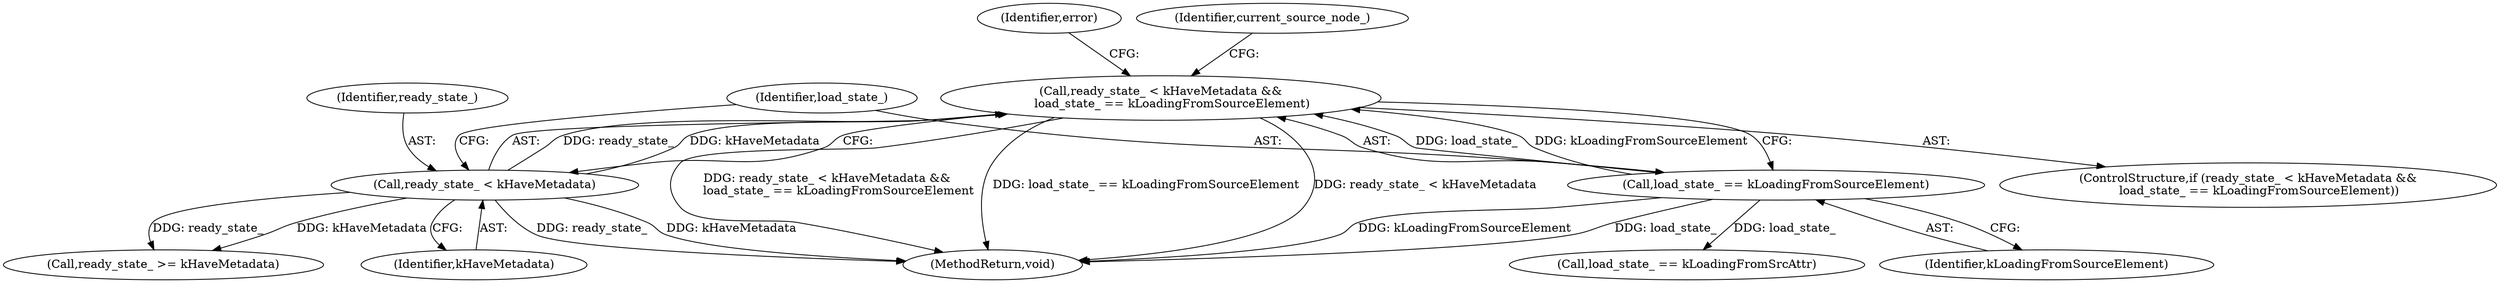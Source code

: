digraph "0_Chrome_4504a474c069d07104237d0c03bfce7b29a42de6_0@API" {
"1000142" [label="(Call,ready_state_ < kHaveMetadata &&\n      load_state_ == kLoadingFromSourceElement)"];
"1000143" [label="(Call,ready_state_ < kHaveMetadata)"];
"1000146" [label="(Call,load_state_ == kLoadingFromSourceElement)"];
"1000148" [label="(Identifier,kLoadingFromSourceElement)"];
"1000146" [label="(Call,load_state_ == kLoadingFromSourceElement)"];
"1000142" [label="(Call,ready_state_ < kHaveMetadata &&\n      load_state_ == kLoadingFromSourceElement)"];
"1000195" [label="(Identifier,error)"];
"1000143" [label="(Call,ready_state_ < kHaveMetadata)"];
"1000151" [label="(Identifier,current_source_node_)"];
"1000245" [label="(MethodReturn,void)"];
"1000144" [label="(Identifier,ready_state_)"];
"1000147" [label="(Identifier,load_state_)"];
"1000225" [label="(Call,load_state_ == kLoadingFromSrcAttr)"];
"1000197" [label="(Call,ready_state_ >= kHaveMetadata)"];
"1000141" [label="(ControlStructure,if (ready_state_ < kHaveMetadata &&\n      load_state_ == kLoadingFromSourceElement))"];
"1000145" [label="(Identifier,kHaveMetadata)"];
"1000142" -> "1000141"  [label="AST: "];
"1000142" -> "1000143"  [label="CFG: "];
"1000142" -> "1000146"  [label="CFG: "];
"1000143" -> "1000142"  [label="AST: "];
"1000146" -> "1000142"  [label="AST: "];
"1000151" -> "1000142"  [label="CFG: "];
"1000195" -> "1000142"  [label="CFG: "];
"1000142" -> "1000245"  [label="DDG: ready_state_ < kHaveMetadata &&\n      load_state_ == kLoadingFromSourceElement"];
"1000142" -> "1000245"  [label="DDG: ready_state_ < kHaveMetadata"];
"1000142" -> "1000245"  [label="DDG: load_state_ == kLoadingFromSourceElement"];
"1000143" -> "1000142"  [label="DDG: ready_state_"];
"1000143" -> "1000142"  [label="DDG: kHaveMetadata"];
"1000146" -> "1000142"  [label="DDG: load_state_"];
"1000146" -> "1000142"  [label="DDG: kLoadingFromSourceElement"];
"1000143" -> "1000145"  [label="CFG: "];
"1000144" -> "1000143"  [label="AST: "];
"1000145" -> "1000143"  [label="AST: "];
"1000147" -> "1000143"  [label="CFG: "];
"1000143" -> "1000245"  [label="DDG: ready_state_"];
"1000143" -> "1000245"  [label="DDG: kHaveMetadata"];
"1000143" -> "1000197"  [label="DDG: ready_state_"];
"1000143" -> "1000197"  [label="DDG: kHaveMetadata"];
"1000146" -> "1000148"  [label="CFG: "];
"1000147" -> "1000146"  [label="AST: "];
"1000148" -> "1000146"  [label="AST: "];
"1000146" -> "1000245"  [label="DDG: kLoadingFromSourceElement"];
"1000146" -> "1000245"  [label="DDG: load_state_"];
"1000146" -> "1000225"  [label="DDG: load_state_"];
}
